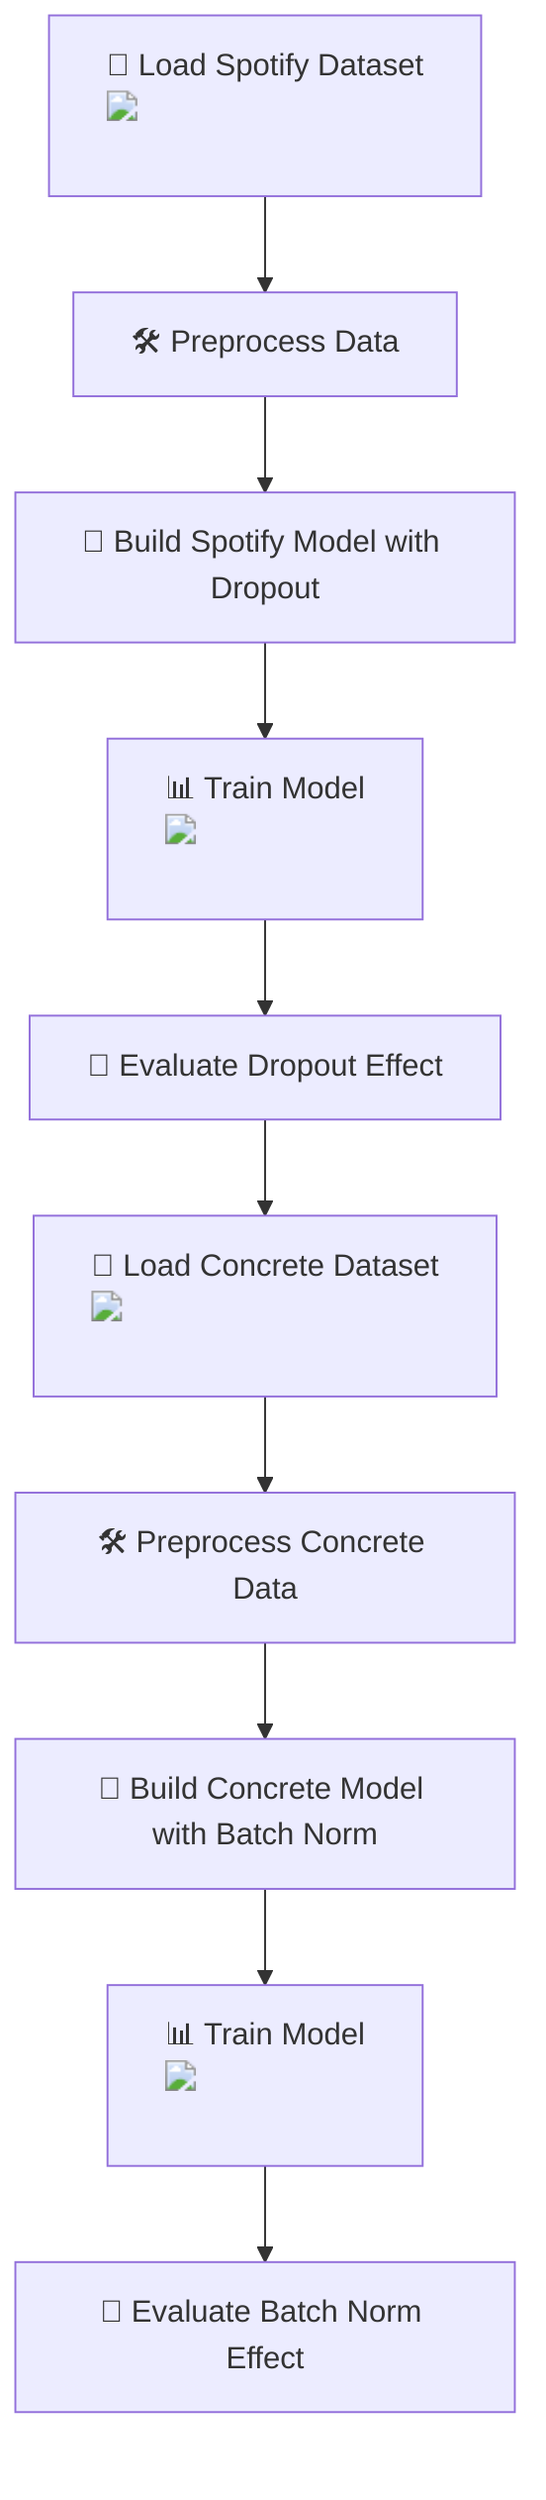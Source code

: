 graph TD;
    A["📁 Load Spotify Dataset <img src='dummy_plots/hist_template.svg'/> <br/>"] --> B["🛠️ Preprocess Data"];
    B --> C["🧠 Build Spotify Model with Dropout"];
    C --> D["📊 Train Model <img src='dummy_plots/lineplot_template.svg'/> <br/>"];
    D --> E["📝 Evaluate Dropout Effect"];
    
    E --> F["📁 Load Concrete Dataset <img src='dummy_plots/hist_template.svg'/> <br/>"];
    F --> G["🛠️ Preprocess Concrete Data"];
    G --> H["🧠 Build Concrete Model with Batch Norm"];
    H --> I["📊 Train Model <img src='dummy_plots/lineplot_template.svg'/> <br/>"];
    I --> J["📝 Evaluate Batch Norm Effect"];
